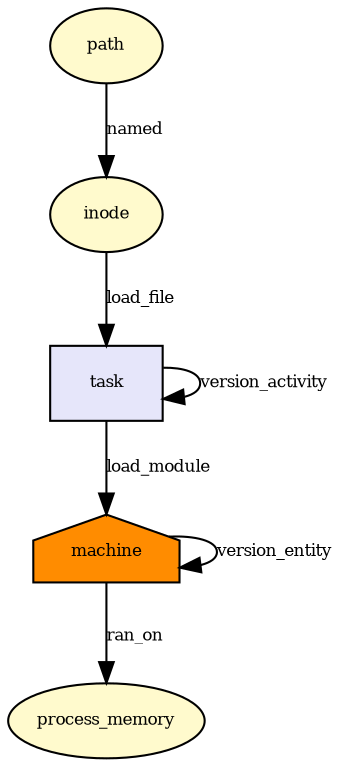 digraph RGL__DirectedAdjacencyGraph {machine[fontsize = 8,label = machine,shape = house, fillcolor="#ff8c00", style = filled]

process_memory[fontsize = 8,label = process_memory,shape = ellipse, fillcolor="#fffacd", style = filled]

machine -> process_memory[fontsize = 8,label = ran_on]

path[fontsize = 8,label = path,shape = ellipse, fillcolor="#fffacd", style = filled]

inode[fontsize = 8,label = inode,shape = ellipse, fillcolor="#fffacd", style = filled]

path -> inode[fontsize = 8,label = named]

task[fontsize = 8,label = task,shape = rectangle, fillcolor="#e6e6fa", style = filled]

inode -> task[fontsize = 8,label = load_file]

task -> task[fontsize = 8,label = version_activity]

task -> machine[fontsize = 8,label = load_module]

machine -> machine[fontsize = 8,label = version_entity]

}